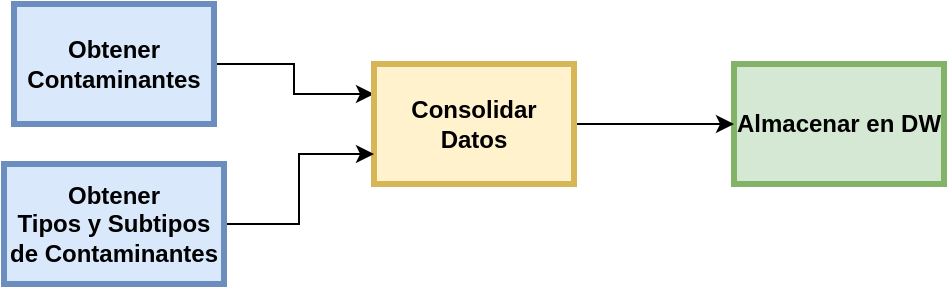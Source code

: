 <mxfile pages="1" version="11.2.5" type="device"><diagram name="Page-1" id="c7558073-3199-34d8-9f00-42111426c3f3"><mxGraphModel dx="1026" dy="582" grid="1" gridSize="10" guides="1" tooltips="1" connect="1" arrows="1" fold="1" page="1" pageScale="1" pageWidth="826" pageHeight="1169" background="#ffffff" math="0" shadow="0"><root><mxCell id="0"/><mxCell id="1" parent="0"/><mxCell id="sOmLeL9o9xfqHh1spUYF-3" style="edgeStyle=orthogonalEdgeStyle;rounded=0;orthogonalLoop=1;jettySize=auto;html=1;exitX=1;exitY=0.5;exitDx=0;exitDy=0;entryX=0;entryY=0.25;entryDx=0;entryDy=0;" parent="1" source="KHJzqqsQ3kqEn71Sj2GZ-96" target="sOmLeL9o9xfqHh1spUYF-2" edge="1"><mxGeometry relative="1" as="geometry"/></mxCell><mxCell id="KHJzqqsQ3kqEn71Sj2GZ-96" value="Obtener&#10;Contaminantes" style="whiteSpace=wrap;align=center;verticalAlign=middle;fontStyle=1;strokeWidth=3;fillColor=#dae8fc;strokeColor=#6c8ebf;" parent="1" vertex="1"><mxGeometry x="210" y="180" width="100" height="60" as="geometry"/></mxCell><mxCell id="KHJzqqsQ3kqEn71Sj2GZ-102" value="Almacenar en DW" style="whiteSpace=wrap;align=center;verticalAlign=middle;fontStyle=1;strokeWidth=3;fillColor=#d5e8d4;strokeColor=#82b366;" parent="1" vertex="1"><mxGeometry x="570" y="210" width="105" height="60" as="geometry"/></mxCell><mxCell id="sOmLeL9o9xfqHh1spUYF-5" style="edgeStyle=orthogonalEdgeStyle;rounded=0;orthogonalLoop=1;jettySize=auto;html=1;exitX=1;exitY=0.5;exitDx=0;exitDy=0;entryX=0;entryY=0.5;entryDx=0;entryDy=0;" parent="1" source="sOmLeL9o9xfqHh1spUYF-2" target="KHJzqqsQ3kqEn71Sj2GZ-102" edge="1"><mxGeometry relative="1" as="geometry"/></mxCell><mxCell id="sOmLeL9o9xfqHh1spUYF-2" value="Consolidar&#10;Datos" style="whiteSpace=wrap;align=center;verticalAlign=middle;fontStyle=1;strokeWidth=3;fillColor=#fff2cc;strokeColor=#d6b656;" parent="1" vertex="1"><mxGeometry x="390" y="210" width="100" height="60" as="geometry"/></mxCell><mxCell id="sOmLeL9o9xfqHh1spUYF-7" style="edgeStyle=orthogonalEdgeStyle;rounded=0;orthogonalLoop=1;jettySize=auto;html=1;exitX=1;exitY=0.5;exitDx=0;exitDy=0;entryX=0;entryY=0.75;entryDx=0;entryDy=0;" parent="1" source="sOmLeL9o9xfqHh1spUYF-6" target="sOmLeL9o9xfqHh1spUYF-2" edge="1"><mxGeometry relative="1" as="geometry"/></mxCell><mxCell id="sOmLeL9o9xfqHh1spUYF-6" value="Obtener&#10;Tipos y Subtipos de Contaminantes" style="whiteSpace=wrap;align=center;verticalAlign=middle;fontStyle=1;strokeWidth=3;fillColor=#dae8fc;strokeColor=#6c8ebf;" parent="1" vertex="1"><mxGeometry x="205" y="260" width="110" height="60" as="geometry"/></mxCell></root></mxGraphModel></diagram></mxfile>